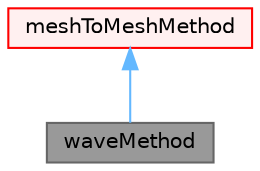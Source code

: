 digraph "waveMethod"
{
 // LATEX_PDF_SIZE
  bgcolor="transparent";
  edge [fontname=Helvetica,fontsize=10,labelfontname=Helvetica,labelfontsize=10];
  node [fontname=Helvetica,fontsize=10,shape=box,height=0.2,width=0.4];
  Node1 [id="Node000001",label="waveMethod",height=0.2,width=0.4,color="gray40", fillcolor="grey60", style="filled", fontcolor="black",tooltip="Direct (one-to-one cell correspondence) mesh-to-mesh interpolation class."];
  Node2 -> Node1 [id="edge1_Node000001_Node000002",dir="back",color="steelblue1",style="solid",tooltip=" "];
  Node2 [id="Node000002",label="meshToMeshMethod",height=0.2,width=0.4,color="red", fillcolor="#FFF0F0", style="filled",URL="$classFoam_1_1meshToMeshMethod.html",tooltip="Base class for mesh-to-mesh calculation methods."];
}
